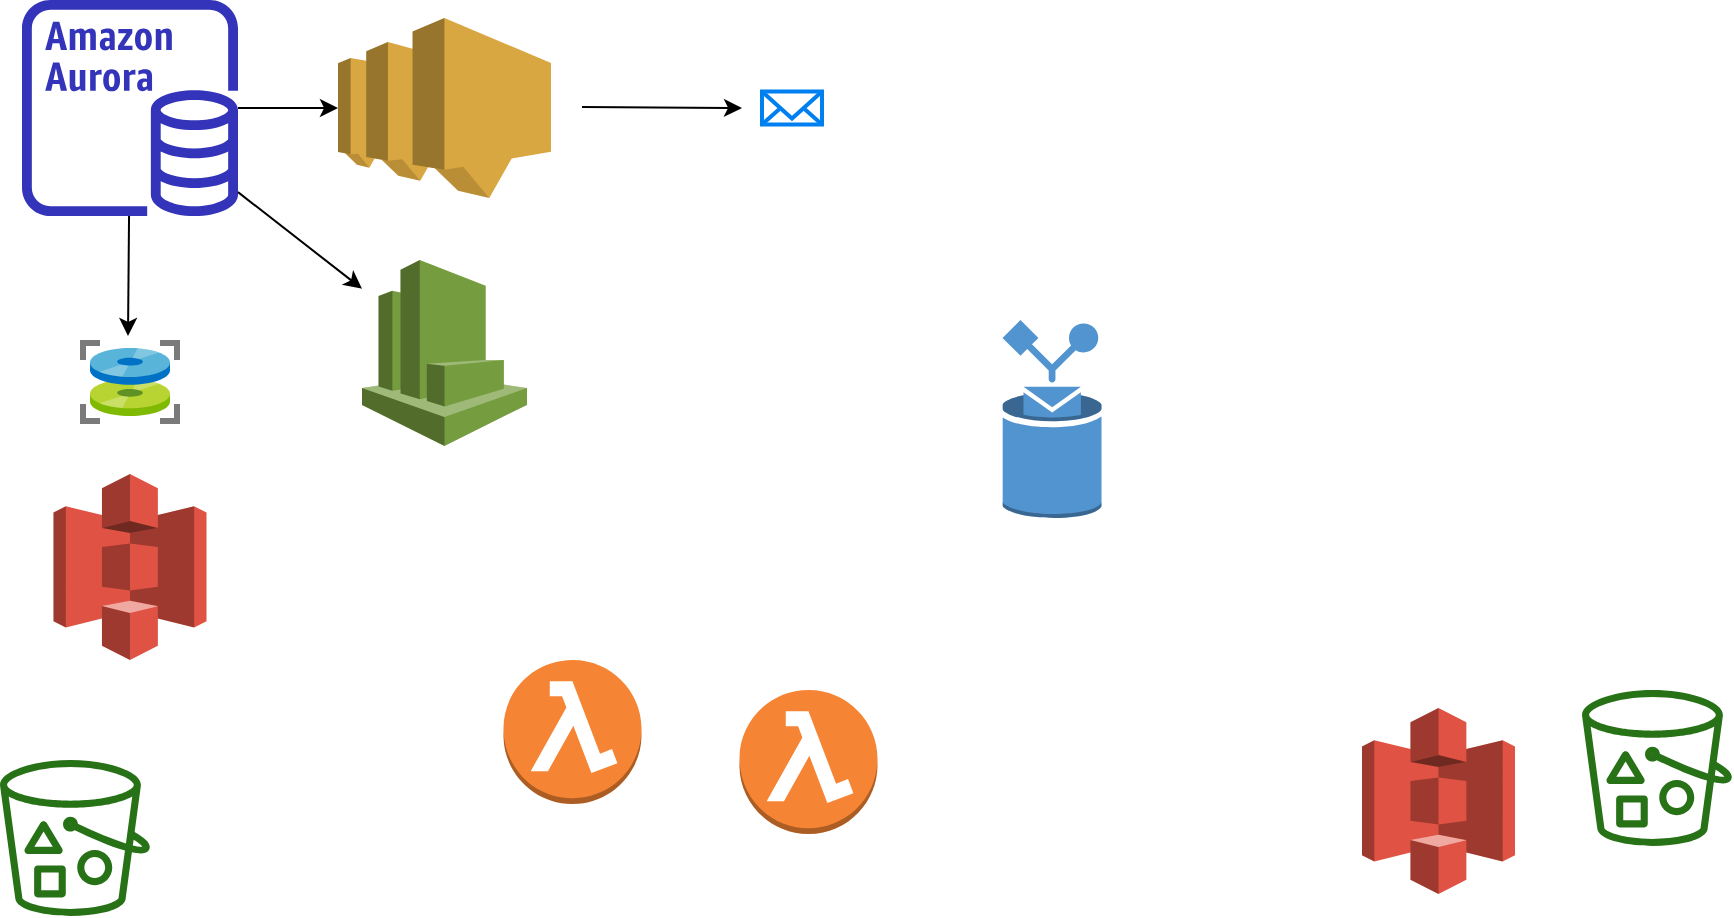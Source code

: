 <mxfile version="14.9.2" type="device"><diagram id="Ht1M8jgEwFfnCIfOTk4-" name="Page-1"><mxGraphModel dx="946" dy="521" grid="1" gridSize="10" guides="1" tooltips="1" connect="1" arrows="1" fold="1" page="1" pageScale="1" pageWidth="1169" pageHeight="827" math="0" shadow="0"><root><mxCell id="0"/><mxCell id="1" parent="0"/><mxCell id="ylmisY2ndBIS2ubkB1Ni-2" value="" style="outlineConnect=0;fontColor=#232F3E;gradientColor=none;fillColor=#3334B9;strokeColor=none;dashed=0;verticalLabelPosition=bottom;verticalAlign=top;align=center;html=1;fontSize=12;fontStyle=0;aspect=fixed;pointerEvents=1;shape=mxgraph.aws4.aurora_instance;" vertex="1" parent="1"><mxGeometry x="150" y="60" width="108" height="108" as="geometry"/></mxCell><mxCell id="ylmisY2ndBIS2ubkB1Ni-3" value="" style="aspect=fixed;html=1;points=[];align=center;image;fontSize=12;image=img/lib/mscae/MD_snapshot.svg;" vertex="1" parent="1"><mxGeometry x="179" y="230" width="50" height="42" as="geometry"/></mxCell><mxCell id="ylmisY2ndBIS2ubkB1Ni-5" value="" style="outlineConnect=0;dashed=0;verticalLabelPosition=bottom;verticalAlign=top;align=center;html=1;shape=mxgraph.aws3.s3;fillColor=#E05243;gradientColor=none;" vertex="1" parent="1"><mxGeometry x="165.75" y="297" width="76.5" height="93" as="geometry"/></mxCell><mxCell id="ylmisY2ndBIS2ubkB1Ni-6" value="" style="outlineConnect=0;fontColor=#232F3E;gradientColor=none;fillColor=#277116;strokeColor=none;dashed=0;verticalLabelPosition=bottom;verticalAlign=top;align=center;html=1;fontSize=12;fontStyle=0;aspect=fixed;pointerEvents=1;shape=mxgraph.aws4.bucket_with_objects;" vertex="1" parent="1"><mxGeometry x="139" y="440" width="75" height="78" as="geometry"/></mxCell><mxCell id="ylmisY2ndBIS2ubkB1Ni-8" value="" style="outlineConnect=0;dashed=0;verticalLabelPosition=bottom;verticalAlign=top;align=center;html=1;shape=mxgraph.aws3.lambda_function;fillColor=#F58534;gradientColor=none;" vertex="1" parent="1"><mxGeometry x="390.75" y="390" width="69" height="72" as="geometry"/></mxCell><mxCell id="ylmisY2ndBIS2ubkB1Ni-9" value="" style="outlineConnect=0;dashed=0;verticalLabelPosition=bottom;verticalAlign=top;align=center;html=1;shape=mxgraph.aws3.lambda_function;fillColor=#F58534;gradientColor=none;" vertex="1" parent="1"><mxGeometry x="508.75" y="405" width="69" height="72" as="geometry"/></mxCell><mxCell id="ylmisY2ndBIS2ubkB1Ni-11" value="" style="outlineConnect=0;dashed=0;verticalLabelPosition=bottom;verticalAlign=top;align=center;html=1;shape=mxgraph.aws3.cloudwatch;fillColor=#759C3E;gradientColor=none;" vertex="1" parent="1"><mxGeometry x="320" y="190" width="82.5" height="93" as="geometry"/></mxCell><mxCell id="ylmisY2ndBIS2ubkB1Ni-12" value="" style="outlineConnect=0;dashed=0;verticalLabelPosition=bottom;verticalAlign=top;align=center;html=1;shape=mxgraph.aws3.rule;fillColor=#5294CF;gradientColor=none;" vertex="1" parent="1"><mxGeometry x="640.25" y="220" width="49.5" height="99" as="geometry"/></mxCell><mxCell id="ylmisY2ndBIS2ubkB1Ni-13" value="" style="outlineConnect=0;dashed=0;verticalLabelPosition=bottom;verticalAlign=top;align=center;html=1;shape=mxgraph.aws3.s3;fillColor=#E05243;gradientColor=none;" vertex="1" parent="1"><mxGeometry x="820" y="414" width="76.5" height="93" as="geometry"/></mxCell><mxCell id="ylmisY2ndBIS2ubkB1Ni-14" value="" style="outlineConnect=0;fontColor=#232F3E;gradientColor=none;fillColor=#277116;strokeColor=none;dashed=0;verticalLabelPosition=bottom;verticalAlign=top;align=center;html=1;fontSize=12;fontStyle=0;aspect=fixed;pointerEvents=1;shape=mxgraph.aws4.bucket_with_objects;" vertex="1" parent="1"><mxGeometry x="930" y="405" width="75" height="78" as="geometry"/></mxCell><mxCell id="ylmisY2ndBIS2ubkB1Ni-15" value="" style="html=1;verticalLabelPosition=bottom;align=center;labelBackgroundColor=#ffffff;verticalAlign=top;strokeWidth=2;strokeColor=#0080F0;shadow=0;dashed=0;shape=mxgraph.ios7.icons.mail;" vertex="1" parent="1"><mxGeometry x="520" y="105.75" width="30" height="16.5" as="geometry"/></mxCell><mxCell id="ylmisY2ndBIS2ubkB1Ni-16" value="" style="endArrow=classic;html=1;entryX=0.48;entryY=-0.048;entryDx=0;entryDy=0;entryPerimeter=0;" edge="1" parent="1" source="ylmisY2ndBIS2ubkB1Ni-2" target="ylmisY2ndBIS2ubkB1Ni-3"><mxGeometry width="50" height="50" relative="1" as="geometry"><mxPoint x="420" y="250" as="sourcePoint"/><mxPoint x="470" y="200" as="targetPoint"/></mxGeometry></mxCell><mxCell id="ylmisY2ndBIS2ubkB1Ni-10" value="" style="outlineConnect=0;dashed=0;verticalLabelPosition=bottom;verticalAlign=top;align=center;html=1;shape=mxgraph.aws3.sns;fillColor=#D9A741;gradientColor=none;" vertex="1" parent="1"><mxGeometry x="308" y="69" width="106.5" height="90" as="geometry"/></mxCell><mxCell id="ylmisY2ndBIS2ubkB1Ni-20" value="" style="endArrow=classic;html=1;" edge="1" parent="1"><mxGeometry width="50" height="50" relative="1" as="geometry"><mxPoint x="430" y="113.5" as="sourcePoint"/><mxPoint x="510" y="114" as="targetPoint"/></mxGeometry></mxCell><mxCell id="ylmisY2ndBIS2ubkB1Ni-21" value="" style="endArrow=classic;html=1;" edge="1" parent="1" source="ylmisY2ndBIS2ubkB1Ni-2" target="ylmisY2ndBIS2ubkB1Ni-10"><mxGeometry width="50" height="50" relative="1" as="geometry"><mxPoint x="420" y="330" as="sourcePoint"/><mxPoint x="470" y="280" as="targetPoint"/></mxGeometry></mxCell><mxCell id="ylmisY2ndBIS2ubkB1Ni-23" value="" style="endArrow=classic;html=1;" edge="1" parent="1" source="ylmisY2ndBIS2ubkB1Ni-2" target="ylmisY2ndBIS2ubkB1Ni-11"><mxGeometry width="50" height="50" relative="1" as="geometry"><mxPoint x="420" y="330" as="sourcePoint"/><mxPoint x="470" y="280" as="targetPoint"/></mxGeometry></mxCell></root></mxGraphModel></diagram></mxfile>